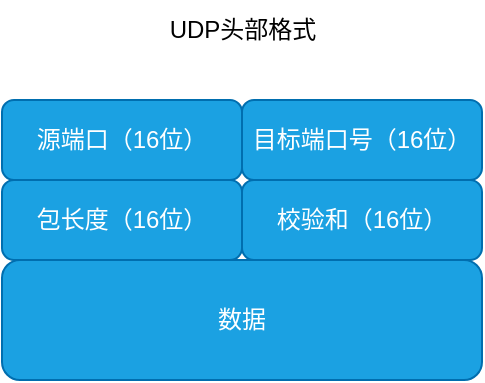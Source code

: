 <mxfile version="24.3.1" type="github">
  <diagram name="第 1 页" id="TG4mMq8s40DMtdgKRn60">
    <mxGraphModel dx="786" dy="472" grid="1" gridSize="10" guides="1" tooltips="1" connect="1" arrows="1" fold="1" page="1" pageScale="1" pageWidth="827" pageHeight="1169" math="0" shadow="0">
      <root>
        <mxCell id="0" />
        <mxCell id="1" parent="0" />
        <mxCell id="bLat9LtyxPnboMzHIf-S-4" value="" style="edgeStyle=orthogonalEdgeStyle;rounded=1;orthogonalLoop=1;jettySize=auto;html=1;fillColor=#1ba1e2;strokeColor=#006EAF;labelBackgroundColor=none;labelBorderColor=none;" edge="1" parent="1" source="bLat9LtyxPnboMzHIf-S-1" target="bLat9LtyxPnboMzHIf-S-3">
          <mxGeometry relative="1" as="geometry" />
        </mxCell>
        <mxCell id="bLat9LtyxPnboMzHIf-S-1" value="源端口（16位）" style="rounded=1;whiteSpace=wrap;html=1;fillColor=#1ba1e2;strokeColor=#006EAF;fontColor=#ffffff;labelBackgroundColor=none;labelBorderColor=none;" vertex="1" parent="1">
          <mxGeometry x="230" y="140" width="120" height="40" as="geometry" />
        </mxCell>
        <mxCell id="bLat9LtyxPnboMzHIf-S-6" value="" style="edgeStyle=orthogonalEdgeStyle;rounded=1;orthogonalLoop=1;jettySize=auto;html=1;fillColor=#1ba1e2;strokeColor=#006EAF;labelBackgroundColor=none;labelBorderColor=none;" edge="1" parent="1" source="bLat9LtyxPnboMzHIf-S-2" target="bLat9LtyxPnboMzHIf-S-5">
          <mxGeometry relative="1" as="geometry" />
        </mxCell>
        <mxCell id="bLat9LtyxPnboMzHIf-S-2" value="目标端口号（16位）" style="rounded=1;whiteSpace=wrap;html=1;fillColor=#1ba1e2;strokeColor=#006EAF;fontColor=#ffffff;labelBackgroundColor=none;labelBorderColor=none;" vertex="1" parent="1">
          <mxGeometry x="350" y="140" width="120" height="40" as="geometry" />
        </mxCell>
        <mxCell id="bLat9LtyxPnboMzHIf-S-3" value="包长度（16位）" style="rounded=1;whiteSpace=wrap;html=1;fillColor=#1ba1e2;strokeColor=#006EAF;fontColor=#ffffff;labelBackgroundColor=none;labelBorderColor=none;" vertex="1" parent="1">
          <mxGeometry x="230" y="180" width="120" height="40" as="geometry" />
        </mxCell>
        <mxCell id="bLat9LtyxPnboMzHIf-S-5" value="校验和（16位）" style="rounded=1;whiteSpace=wrap;html=1;fillColor=#1ba1e2;strokeColor=#006EAF;fontColor=#ffffff;labelBackgroundColor=none;labelBorderColor=none;" vertex="1" parent="1">
          <mxGeometry x="350" y="180" width="120" height="40" as="geometry" />
        </mxCell>
        <mxCell id="bLat9LtyxPnboMzHIf-S-7" value="数据" style="rounded=1;whiteSpace=wrap;html=1;fillColor=#1ba1e2;strokeColor=#006EAF;fontColor=#ffffff;labelBackgroundColor=none;labelBorderColor=none;" vertex="1" parent="1">
          <mxGeometry x="230" y="220" width="240" height="60" as="geometry" />
        </mxCell>
        <mxCell id="bLat9LtyxPnboMzHIf-S-8" value="UDP头部格式" style="text;html=1;align=center;verticalAlign=middle;resizable=0;points=[];autosize=1;strokeColor=none;fillColor=none;rounded=1;" vertex="1" parent="1">
          <mxGeometry x="300" y="90" width="100" height="30" as="geometry" />
        </mxCell>
      </root>
    </mxGraphModel>
  </diagram>
</mxfile>
